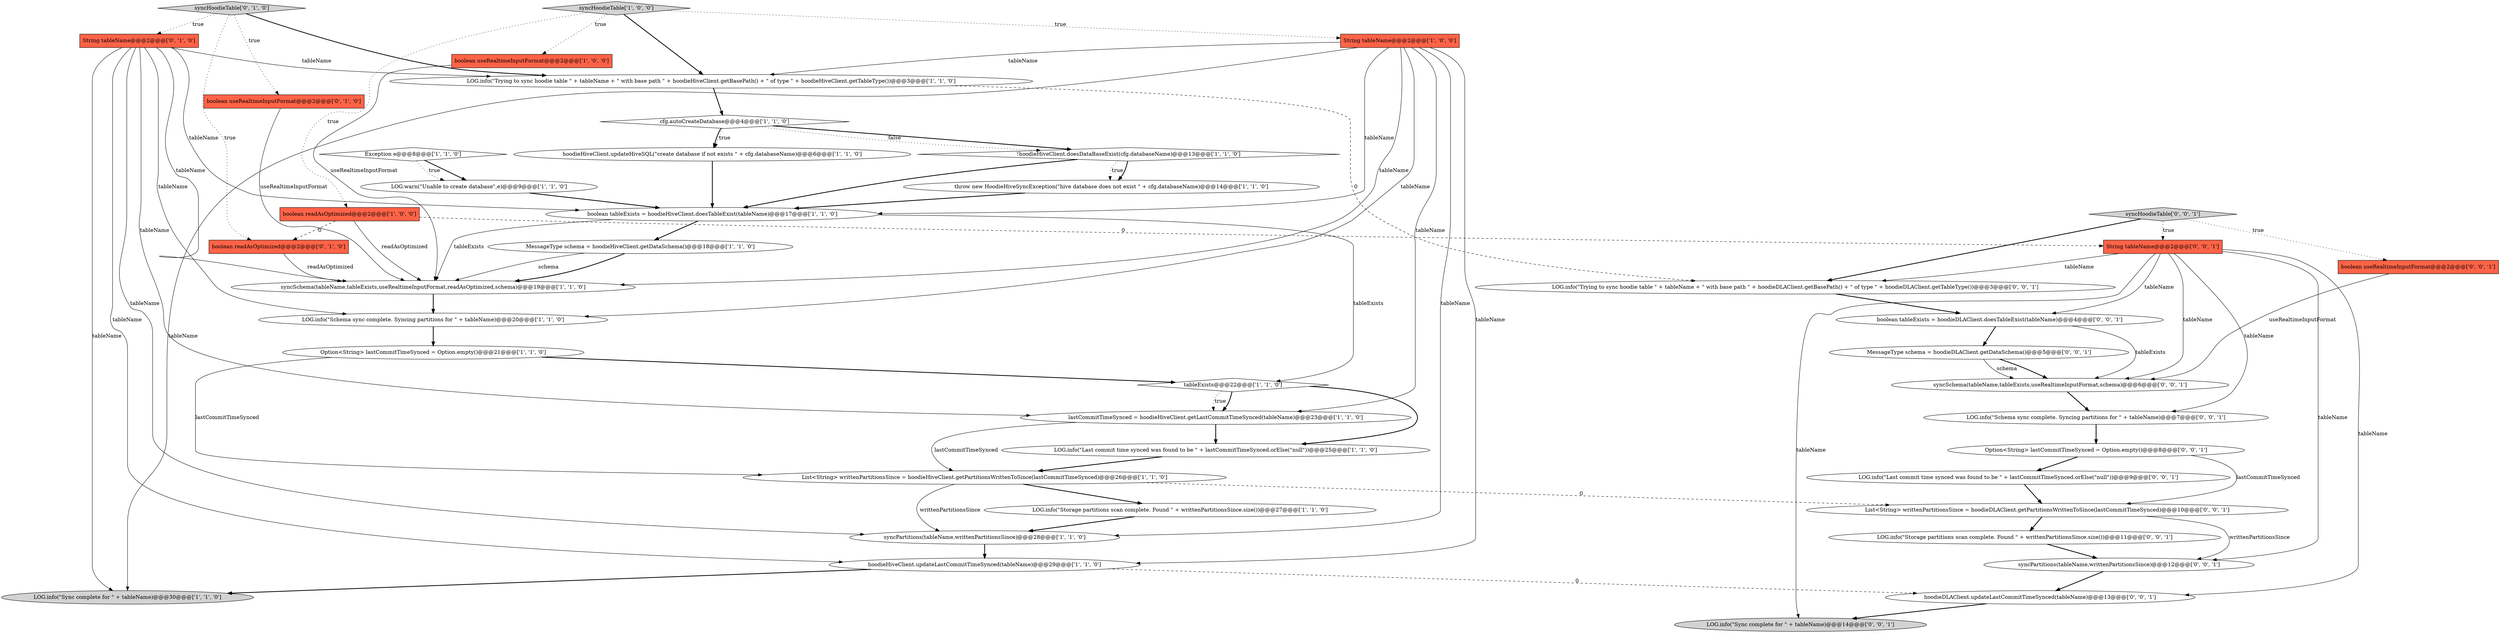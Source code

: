 digraph {
24 [style = filled, label = "syncHoodieTable['0', '1', '0']", fillcolor = lightgray, shape = diamond image = "AAA0AAABBB2BBB"];
5 [style = filled, label = "List<String> writtenPartitionsSince = hoodieHiveClient.getPartitionsWrittenToSince(lastCommitTimeSynced)@@@26@@@['1', '1', '0']", fillcolor = white, shape = ellipse image = "AAA0AAABBB1BBB"];
19 [style = filled, label = "syncSchema(tableName,tableExists,useRealtimeInputFormat,readAsOptimized,schema)@@@19@@@['1', '1', '0']", fillcolor = white, shape = ellipse image = "AAA0AAABBB1BBB"];
16 [style = filled, label = "LOG.info(\"Storage partitions scan complete. Found \" + writtenPartitionsSince.size())@@@27@@@['1', '1', '0']", fillcolor = white, shape = ellipse image = "AAA0AAABBB1BBB"];
20 [style = filled, label = "boolean readAsOptimized@@@2@@@['1', '0', '0']", fillcolor = tomato, shape = box image = "AAA1AAABBB1BBB"];
25 [style = filled, label = "String tableName@@@2@@@['0', '1', '0']", fillcolor = tomato, shape = box image = "AAA0AAABBB2BBB"];
29 [style = filled, label = "LOG.info(\"Storage partitions scan complete. Found \" + writtenPartitionsSince.size())@@@11@@@['0', '0', '1']", fillcolor = white, shape = ellipse image = "AAA0AAABBB3BBB"];
17 [style = filled, label = "boolean useRealtimeInputFormat@@@2@@@['1', '0', '0']", fillcolor = tomato, shape = box image = "AAA0AAABBB1BBB"];
12 [style = filled, label = "LOG.info(\"Trying to sync hoodie table \" + tableName + \" with base path \" + hoodieHiveClient.getBasePath() + \" of type \" + hoodieHiveClient.getTableType())@@@3@@@['1', '1', '0']", fillcolor = white, shape = ellipse image = "AAA0AAABBB1BBB"];
3 [style = filled, label = "LOG.info(\"Last commit time synced was found to be \" + lastCommitTimeSynced.orElse(\"null\"))@@@25@@@['1', '1', '0']", fillcolor = white, shape = ellipse image = "AAA0AAABBB1BBB"];
41 [style = filled, label = "LOG.info(\"Last commit time synced was found to be \" + lastCommitTimeSynced.orElse(\"null\"))@@@9@@@['0', '0', '1']", fillcolor = white, shape = ellipse image = "AAA0AAABBB3BBB"];
9 [style = filled, label = "tableExists@@@22@@@['1', '1', '0']", fillcolor = white, shape = diamond image = "AAA0AAABBB1BBB"];
8 [style = filled, label = "LOG.warn(\"Unable to create database\",e)@@@9@@@['1', '1', '0']", fillcolor = white, shape = ellipse image = "AAA0AAABBB1BBB"];
2 [style = filled, label = "Option<String> lastCommitTimeSynced = Option.empty()@@@21@@@['1', '1', '0']", fillcolor = white, shape = ellipse image = "AAA0AAABBB1BBB"];
7 [style = filled, label = "Exception e@@@8@@@['1', '1', '0']", fillcolor = white, shape = diamond image = "AAA0AAABBB1BBB"];
4 [style = filled, label = "cfg.autoCreateDatabase@@@4@@@['1', '1', '0']", fillcolor = white, shape = diamond image = "AAA0AAABBB1BBB"];
21 [style = filled, label = "MessageType schema = hoodieHiveClient.getDataSchema()@@@18@@@['1', '1', '0']", fillcolor = white, shape = ellipse image = "AAA0AAABBB1BBB"];
33 [style = filled, label = "syncPartitions(tableName,writtenPartitionsSince)@@@12@@@['0', '0', '1']", fillcolor = white, shape = ellipse image = "AAA0AAABBB3BBB"];
23 [style = filled, label = "hoodieHiveClient.updateLastCommitTimeSynced(tableName)@@@29@@@['1', '1', '0']", fillcolor = white, shape = ellipse image = "AAA0AAABBB1BBB"];
0 [style = filled, label = "syncPartitions(tableName,writtenPartitionsSince)@@@28@@@['1', '1', '0']", fillcolor = white, shape = ellipse image = "AAA0AAABBB1BBB"];
30 [style = filled, label = "hoodieDLAClient.updateLastCommitTimeSynced(tableName)@@@13@@@['0', '0', '1']", fillcolor = white, shape = ellipse image = "AAA0AAABBB3BBB"];
28 [style = filled, label = "boolean useRealtimeInputFormat@@@2@@@['0', '0', '1']", fillcolor = tomato, shape = box image = "AAA0AAABBB3BBB"];
22 [style = filled, label = "LOG.info(\"Sync complete for \" + tableName)@@@30@@@['1', '1', '0']", fillcolor = lightgray, shape = ellipse image = "AAA0AAABBB1BBB"];
38 [style = filled, label = "LOG.info(\"Schema sync complete. Syncing partitions for \" + tableName)@@@7@@@['0', '0', '1']", fillcolor = white, shape = ellipse image = "AAA0AAABBB3BBB"];
40 [style = filled, label = "LOG.info(\"Trying to sync hoodie table \" + tableName + \" with base path \" + hoodieDLAClient.getBasePath() + \" of type \" + hoodieDLAClient.getTableType())@@@3@@@['0', '0', '1']", fillcolor = white, shape = ellipse image = "AAA0AAABBB3BBB"];
27 [style = filled, label = "boolean readAsOptimized@@@2@@@['0', '1', '0']", fillcolor = tomato, shape = box image = "AAA1AAABBB2BBB"];
1 [style = filled, label = "LOG.info(\"Schema sync complete. Syncing partitions for \" + tableName)@@@20@@@['1', '1', '0']", fillcolor = white, shape = ellipse image = "AAA0AAABBB1BBB"];
10 [style = filled, label = "lastCommitTimeSynced = hoodieHiveClient.getLastCommitTimeSynced(tableName)@@@23@@@['1', '1', '0']", fillcolor = white, shape = ellipse image = "AAA0AAABBB1BBB"];
31 [style = filled, label = "syncSchema(tableName,tableExists,useRealtimeInputFormat,schema)@@@6@@@['0', '0', '1']", fillcolor = white, shape = ellipse image = "AAA0AAABBB3BBB"];
13 [style = filled, label = "boolean tableExists = hoodieHiveClient.doesTableExist(tableName)@@@17@@@['1', '1', '0']", fillcolor = white, shape = ellipse image = "AAA0AAABBB1BBB"];
36 [style = filled, label = "List<String> writtenPartitionsSince = hoodieDLAClient.getPartitionsWrittenToSince(lastCommitTimeSynced)@@@10@@@['0', '0', '1']", fillcolor = white, shape = ellipse image = "AAA0AAABBB3BBB"];
37 [style = filled, label = "MessageType schema = hoodieDLAClient.getDataSchema()@@@5@@@['0', '0', '1']", fillcolor = white, shape = ellipse image = "AAA0AAABBB3BBB"];
42 [style = filled, label = "Option<String> lastCommitTimeSynced = Option.empty()@@@8@@@['0', '0', '1']", fillcolor = white, shape = ellipse image = "AAA0AAABBB3BBB"];
6 [style = filled, label = "String tableName@@@2@@@['1', '0', '0']", fillcolor = tomato, shape = box image = "AAA0AAABBB1BBB"];
14 [style = filled, label = "!hoodieHiveClient.doesDataBaseExist(cfg.databaseName)@@@13@@@['1', '1', '0']", fillcolor = white, shape = diamond image = "AAA0AAABBB1BBB"];
11 [style = filled, label = "syncHoodieTable['1', '0', '0']", fillcolor = lightgray, shape = diamond image = "AAA0AAABBB1BBB"];
35 [style = filled, label = "LOG.info(\"Sync complete for \" + tableName)@@@14@@@['0', '0', '1']", fillcolor = lightgray, shape = ellipse image = "AAA0AAABBB3BBB"];
26 [style = filled, label = "boolean useRealtimeInputFormat@@@2@@@['0', '1', '0']", fillcolor = tomato, shape = box image = "AAA0AAABBB2BBB"];
39 [style = filled, label = "String tableName@@@2@@@['0', '0', '1']", fillcolor = tomato, shape = box image = "AAA0AAABBB3BBB"];
18 [style = filled, label = "throw new HoodieHiveSyncException(\"hive database does not exist \" + cfg.databaseName)@@@14@@@['1', '1', '0']", fillcolor = white, shape = ellipse image = "AAA0AAABBB1BBB"];
15 [style = filled, label = "hoodieHiveClient.updateHiveSQL(\"create database if not exists \" + cfg.databaseName)@@@6@@@['1', '1', '0']", fillcolor = white, shape = ellipse image = "AAA0AAABBB1BBB"];
32 [style = filled, label = "boolean tableExists = hoodieDLAClient.doesTableExist(tableName)@@@4@@@['0', '0', '1']", fillcolor = white, shape = ellipse image = "AAA0AAABBB3BBB"];
34 [style = filled, label = "syncHoodieTable['0', '0', '1']", fillcolor = lightgray, shape = diamond image = "AAA0AAABBB3BBB"];
42->41 [style = bold, label=""];
16->0 [style = bold, label=""];
32->37 [style = bold, label=""];
24->25 [style = dotted, label="true"];
25->22 [style = solid, label="tableName"];
36->29 [style = bold, label=""];
4->15 [style = bold, label=""];
9->10 [style = bold, label=""];
24->27 [style = dotted, label="true"];
7->8 [style = bold, label=""];
38->42 [style = bold, label=""];
19->1 [style = bold, label=""];
3->5 [style = bold, label=""];
42->36 [style = solid, label="lastCommitTimeSynced"];
23->22 [style = bold, label=""];
39->30 [style = solid, label="tableName"];
37->31 [style = bold, label=""];
13->9 [style = solid, label="tableExists"];
37->31 [style = solid, label="schema"];
17->19 [style = solid, label="useRealtimeInputFormat"];
25->1 [style = solid, label="tableName"];
20->39 [style = dashed, label="0"];
39->32 [style = solid, label="tableName"];
14->18 [style = dotted, label="true"];
10->5 [style = solid, label="lastCommitTimeSynced"];
34->28 [style = dotted, label="true"];
15->13 [style = bold, label=""];
21->19 [style = bold, label=""];
39->35 [style = solid, label="tableName"];
39->33 [style = solid, label="tableName"];
11->12 [style = bold, label=""];
2->9 [style = bold, label=""];
2->5 [style = solid, label="lastCommitTimeSynced"];
6->1 [style = solid, label="tableName"];
6->23 [style = solid, label="tableName"];
0->23 [style = bold, label=""];
24->26 [style = dotted, label="true"];
6->0 [style = solid, label="tableName"];
25->12 [style = solid, label="tableName"];
32->31 [style = solid, label="tableExists"];
33->30 [style = bold, label=""];
14->18 [style = bold, label=""];
36->33 [style = solid, label="writtenPartitionsSince"];
25->19 [style = solid, label="tableName"];
7->8 [style = dotted, label="true"];
6->22 [style = solid, label="tableName"];
9->10 [style = dotted, label="true"];
21->19 [style = solid, label="schema"];
24->12 [style = bold, label=""];
4->14 [style = bold, label=""];
28->31 [style = solid, label="useRealtimeInputFormat"];
4->14 [style = dotted, label="false"];
34->40 [style = bold, label=""];
20->19 [style = solid, label="readAsOptimized"];
6->12 [style = solid, label="tableName"];
11->17 [style = dotted, label="true"];
31->38 [style = bold, label=""];
5->0 [style = solid, label="writtenPartitionsSince"];
25->13 [style = solid, label="tableName"];
4->15 [style = dotted, label="true"];
6->19 [style = solid, label="tableName"];
25->10 [style = solid, label="tableName"];
34->39 [style = dotted, label="true"];
5->16 [style = bold, label=""];
11->20 [style = dotted, label="true"];
41->36 [style = bold, label=""];
30->35 [style = bold, label=""];
11->6 [style = dotted, label="true"];
40->32 [style = bold, label=""];
9->3 [style = bold, label=""];
1->2 [style = bold, label=""];
14->13 [style = bold, label=""];
8->13 [style = bold, label=""];
6->13 [style = solid, label="tableName"];
39->31 [style = solid, label="tableName"];
27->19 [style = solid, label="readAsOptimized"];
20->27 [style = dashed, label="0"];
10->3 [style = bold, label=""];
26->19 [style = solid, label="useRealtimeInputFormat"];
5->36 [style = dashed, label="0"];
25->23 [style = solid, label="tableName"];
39->40 [style = solid, label="tableName"];
29->33 [style = bold, label=""];
12->4 [style = bold, label=""];
25->0 [style = solid, label="tableName"];
12->40 [style = dashed, label="0"];
39->38 [style = solid, label="tableName"];
23->30 [style = dashed, label="0"];
18->13 [style = bold, label=""];
6->10 [style = solid, label="tableName"];
13->19 [style = solid, label="tableExists"];
13->21 [style = bold, label=""];
}
